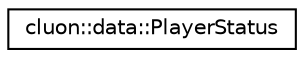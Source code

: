digraph "Graphical Class Hierarchy"
{
 // LATEX_PDF_SIZE
  edge [fontname="Helvetica",fontsize="10",labelfontname="Helvetica",labelfontsize="10"];
  node [fontname="Helvetica",fontsize="10",shape=record];
  rankdir="LR";
  Node0 [label="cluon::data::PlayerStatus",height=0.2,width=0.4,color="black", fillcolor="white", style="filled",URL="$classcluon_1_1data_1_1PlayerStatus.html",tooltip=" "];
}
